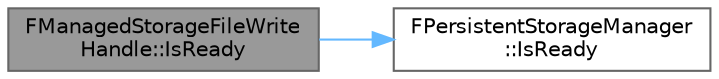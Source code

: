 digraph "FManagedStorageFileWriteHandle::IsReady"
{
 // INTERACTIVE_SVG=YES
 // LATEX_PDF_SIZE
  bgcolor="transparent";
  edge [fontname=Helvetica,fontsize=10,labelfontname=Helvetica,labelfontsize=10];
  node [fontname=Helvetica,fontsize=10,shape=box,height=0.2,width=0.4];
  rankdir="LR";
  Node1 [id="Node000001",label="FManagedStorageFileWrite\lHandle::IsReady",height=0.2,width=0.4,color="gray40", fillcolor="grey60", style="filled", fontcolor="black",tooltip=" "];
  Node1 -> Node2 [id="edge1_Node000001_Node000002",color="steelblue1",style="solid",tooltip=" "];
  Node2 [id="Node000002",label="FPersistentStorageManager\l::IsReady",height=0.2,width=0.4,color="grey40", fillcolor="white", style="filled",URL="$d5/ddb/classFPersistentStorageManager.html#a527363dba9783af5823e412ef28a47b2",tooltip=" "];
}

